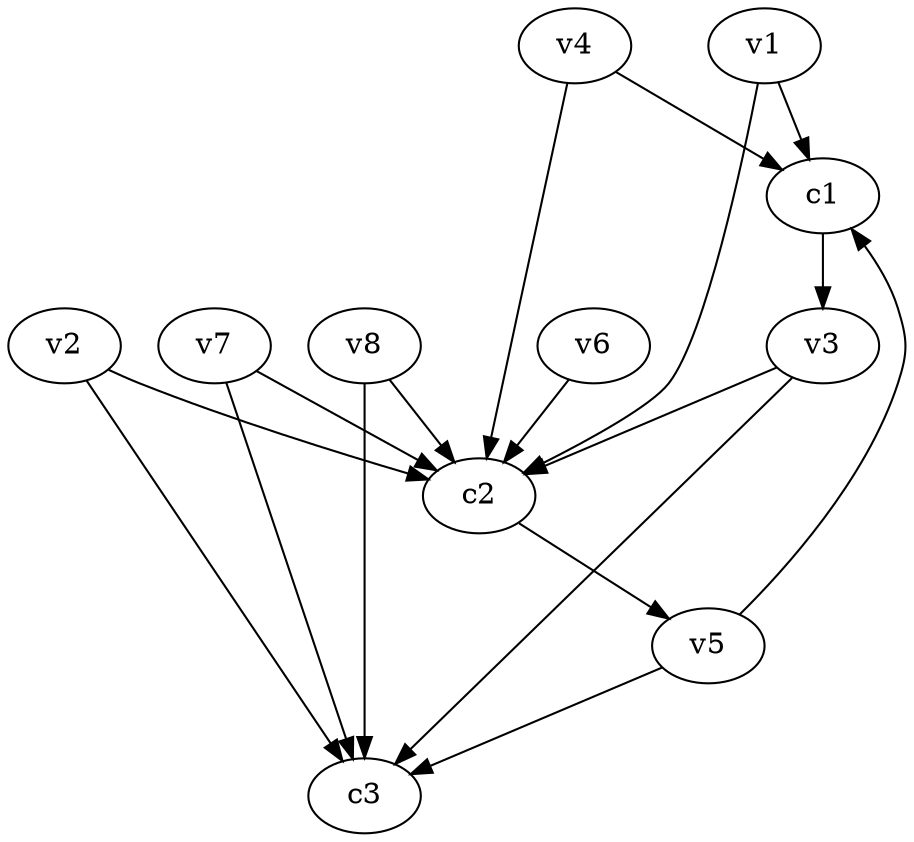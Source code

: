 strict digraph  {
c1;
c2;
c3;
v1;
v2;
v3;
v4;
v5;
v6;
v7;
v8;
c1 -> v3  [weight=1];
c2 -> v5  [weight=1];
v1 -> c1  [weight=1];
v1 -> c2  [weight=1];
v2 -> c3  [weight=1];
v2 -> c2  [weight=1];
v3 -> c2  [weight=1];
v3 -> c3  [weight=1];
v4 -> c2  [weight=1];
v4 -> c1  [weight=1];
v5 -> c3  [weight=1];
v5 -> c1  [weight=1];
v6 -> c2  [weight=1];
v7 -> c2  [weight=1];
v7 -> c3  [weight=1];
v8 -> c3  [weight=1];
v8 -> c2  [weight=1];
}
